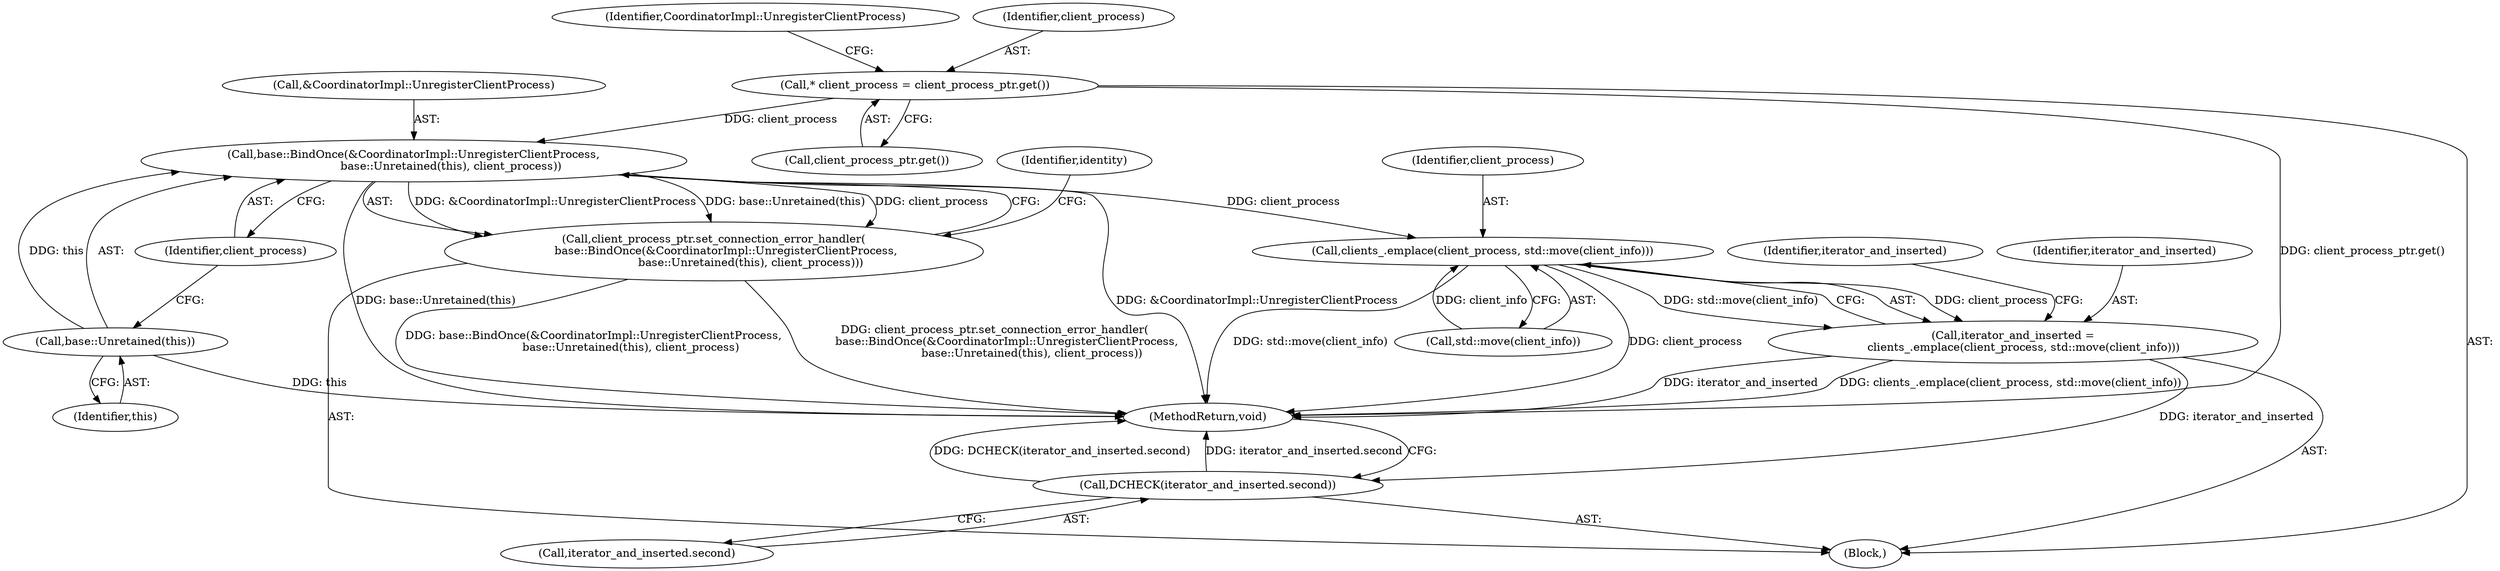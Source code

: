 digraph "1_Chrome_fa76a9f7ef6a028f83f97c181b150ecfd2b13be1_3@pointer" {
"1000111" [label="(Call,base::BindOnce(&CoordinatorImpl::UnregisterClientProcess,\n                     base::Unretained(this), client_process))"];
"1000114" [label="(Call,base::Unretained(this))"];
"1000107" [label="(Call,* client_process = client_process_ptr.get())"];
"1000110" [label="(Call,client_process_ptr.set_connection_error_handler(\n       base::BindOnce(&CoordinatorImpl::UnregisterClientProcess,\n                     base::Unretained(this), client_process)))"];
"1000138" [label="(Call,clients_.emplace(client_process, std::move(client_info)))"];
"1000136" [label="(Call,iterator_and_inserted =\n      clients_.emplace(client_process, std::move(client_info)))"];
"1000142" [label="(Call,DCHECK(iterator_and_inserted.second))"];
"1000140" [label="(Call,std::move(client_info))"];
"1000146" [label="(MethodReturn,void)"];
"1000112" [label="(Call,&CoordinatorImpl::UnregisterClientProcess)"];
"1000139" [label="(Identifier,client_process)"];
"1000116" [label="(Identifier,client_process)"];
"1000113" [label="(Identifier,CoordinatorImpl::UnregisterClientProcess)"];
"1000114" [label="(Call,base::Unretained(this))"];
"1000144" [label="(Identifier,iterator_and_inserted)"];
"1000111" [label="(Call,base::BindOnce(&CoordinatorImpl::UnregisterClientProcess,\n                     base::Unretained(this), client_process))"];
"1000107" [label="(Call,* client_process = client_process_ptr.get())"];
"1000108" [label="(Identifier,client_process)"];
"1000103" [label="(Block,)"];
"1000109" [label="(Call,client_process_ptr.get())"];
"1000110" [label="(Call,client_process_ptr.set_connection_error_handler(\n       base::BindOnce(&CoordinatorImpl::UnregisterClientProcess,\n                     base::Unretained(this), client_process)))"];
"1000136" [label="(Call,iterator_and_inserted =\n      clients_.emplace(client_process, std::move(client_info)))"];
"1000138" [label="(Call,clients_.emplace(client_process, std::move(client_info)))"];
"1000115" [label="(Identifier,this)"];
"1000137" [label="(Identifier,iterator_and_inserted)"];
"1000143" [label="(Call,iterator_and_inserted.second)"];
"1000142" [label="(Call,DCHECK(iterator_and_inserted.second))"];
"1000119" [label="(Identifier,identity)"];
"1000111" -> "1000110"  [label="AST: "];
"1000111" -> "1000116"  [label="CFG: "];
"1000112" -> "1000111"  [label="AST: "];
"1000114" -> "1000111"  [label="AST: "];
"1000116" -> "1000111"  [label="AST: "];
"1000110" -> "1000111"  [label="CFG: "];
"1000111" -> "1000146"  [label="DDG: base::Unretained(this)"];
"1000111" -> "1000146"  [label="DDG: &CoordinatorImpl::UnregisterClientProcess"];
"1000111" -> "1000110"  [label="DDG: &CoordinatorImpl::UnregisterClientProcess"];
"1000111" -> "1000110"  [label="DDG: base::Unretained(this)"];
"1000111" -> "1000110"  [label="DDG: client_process"];
"1000114" -> "1000111"  [label="DDG: this"];
"1000107" -> "1000111"  [label="DDG: client_process"];
"1000111" -> "1000138"  [label="DDG: client_process"];
"1000114" -> "1000115"  [label="CFG: "];
"1000115" -> "1000114"  [label="AST: "];
"1000116" -> "1000114"  [label="CFG: "];
"1000114" -> "1000146"  [label="DDG: this"];
"1000107" -> "1000103"  [label="AST: "];
"1000107" -> "1000109"  [label="CFG: "];
"1000108" -> "1000107"  [label="AST: "];
"1000109" -> "1000107"  [label="AST: "];
"1000113" -> "1000107"  [label="CFG: "];
"1000107" -> "1000146"  [label="DDG: client_process_ptr.get()"];
"1000110" -> "1000103"  [label="AST: "];
"1000119" -> "1000110"  [label="CFG: "];
"1000110" -> "1000146"  [label="DDG: base::BindOnce(&CoordinatorImpl::UnregisterClientProcess,\n                     base::Unretained(this), client_process)"];
"1000110" -> "1000146"  [label="DDG: client_process_ptr.set_connection_error_handler(\n       base::BindOnce(&CoordinatorImpl::UnregisterClientProcess,\n                     base::Unretained(this), client_process))"];
"1000138" -> "1000136"  [label="AST: "];
"1000138" -> "1000140"  [label="CFG: "];
"1000139" -> "1000138"  [label="AST: "];
"1000140" -> "1000138"  [label="AST: "];
"1000136" -> "1000138"  [label="CFG: "];
"1000138" -> "1000146"  [label="DDG: std::move(client_info)"];
"1000138" -> "1000146"  [label="DDG: client_process"];
"1000138" -> "1000136"  [label="DDG: client_process"];
"1000138" -> "1000136"  [label="DDG: std::move(client_info)"];
"1000140" -> "1000138"  [label="DDG: client_info"];
"1000136" -> "1000103"  [label="AST: "];
"1000137" -> "1000136"  [label="AST: "];
"1000144" -> "1000136"  [label="CFG: "];
"1000136" -> "1000146"  [label="DDG: clients_.emplace(client_process, std::move(client_info))"];
"1000136" -> "1000146"  [label="DDG: iterator_and_inserted"];
"1000136" -> "1000142"  [label="DDG: iterator_and_inserted"];
"1000142" -> "1000103"  [label="AST: "];
"1000142" -> "1000143"  [label="CFG: "];
"1000143" -> "1000142"  [label="AST: "];
"1000146" -> "1000142"  [label="CFG: "];
"1000142" -> "1000146"  [label="DDG: DCHECK(iterator_and_inserted.second)"];
"1000142" -> "1000146"  [label="DDG: iterator_and_inserted.second"];
}
